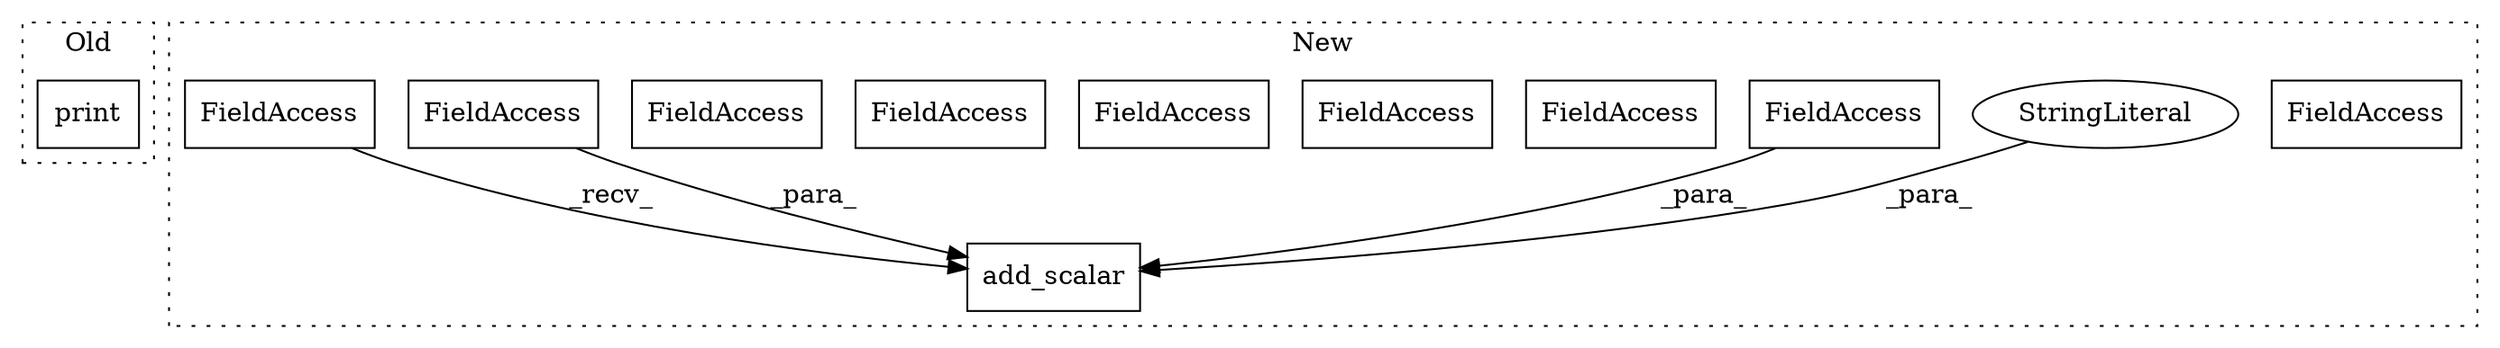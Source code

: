 digraph G {
subgraph cluster0 {
1 [label="print" a="32" s="4120,4181" l="6,2" shape="box"];
label = "Old";
style="dotted";
}
subgraph cluster1 {
2 [label="add_scalar" a="32" s="4806,4851" l="11,1" shape="box"];
3 [label="FieldAccess" a="22" s="4799" l="6" shape="box"];
4 [label="StringLiteral" a="45" s="4817" l="12" shape="ellipse"];
5 [label="FieldAccess" a="22" s="4842" l="9" shape="box"];
6 [label="FieldAccess" a="22" s="4663" l="6" shape="box"];
7 [label="FieldAccess" a="22" s="4830" l="11" shape="box"];
8 [label="FieldAccess" a="22" s="4932" l="11" shape="box"];
9 [label="FieldAccess" a="22" s="4576" l="11" shape="box"];
10 [label="FieldAccess" a="22" s="4745" l="6" shape="box"];
11 [label="FieldAccess" a="22" s="4830" l="11" shape="box"];
12 [label="FieldAccess" a="22" s="4799" l="6" shape="box"];
label = "New";
style="dotted";
}
4 -> 2 [label="_para_"];
5 -> 2 [label="_para_"];
11 -> 2 [label="_para_"];
12 -> 2 [label="_recv_"];
}